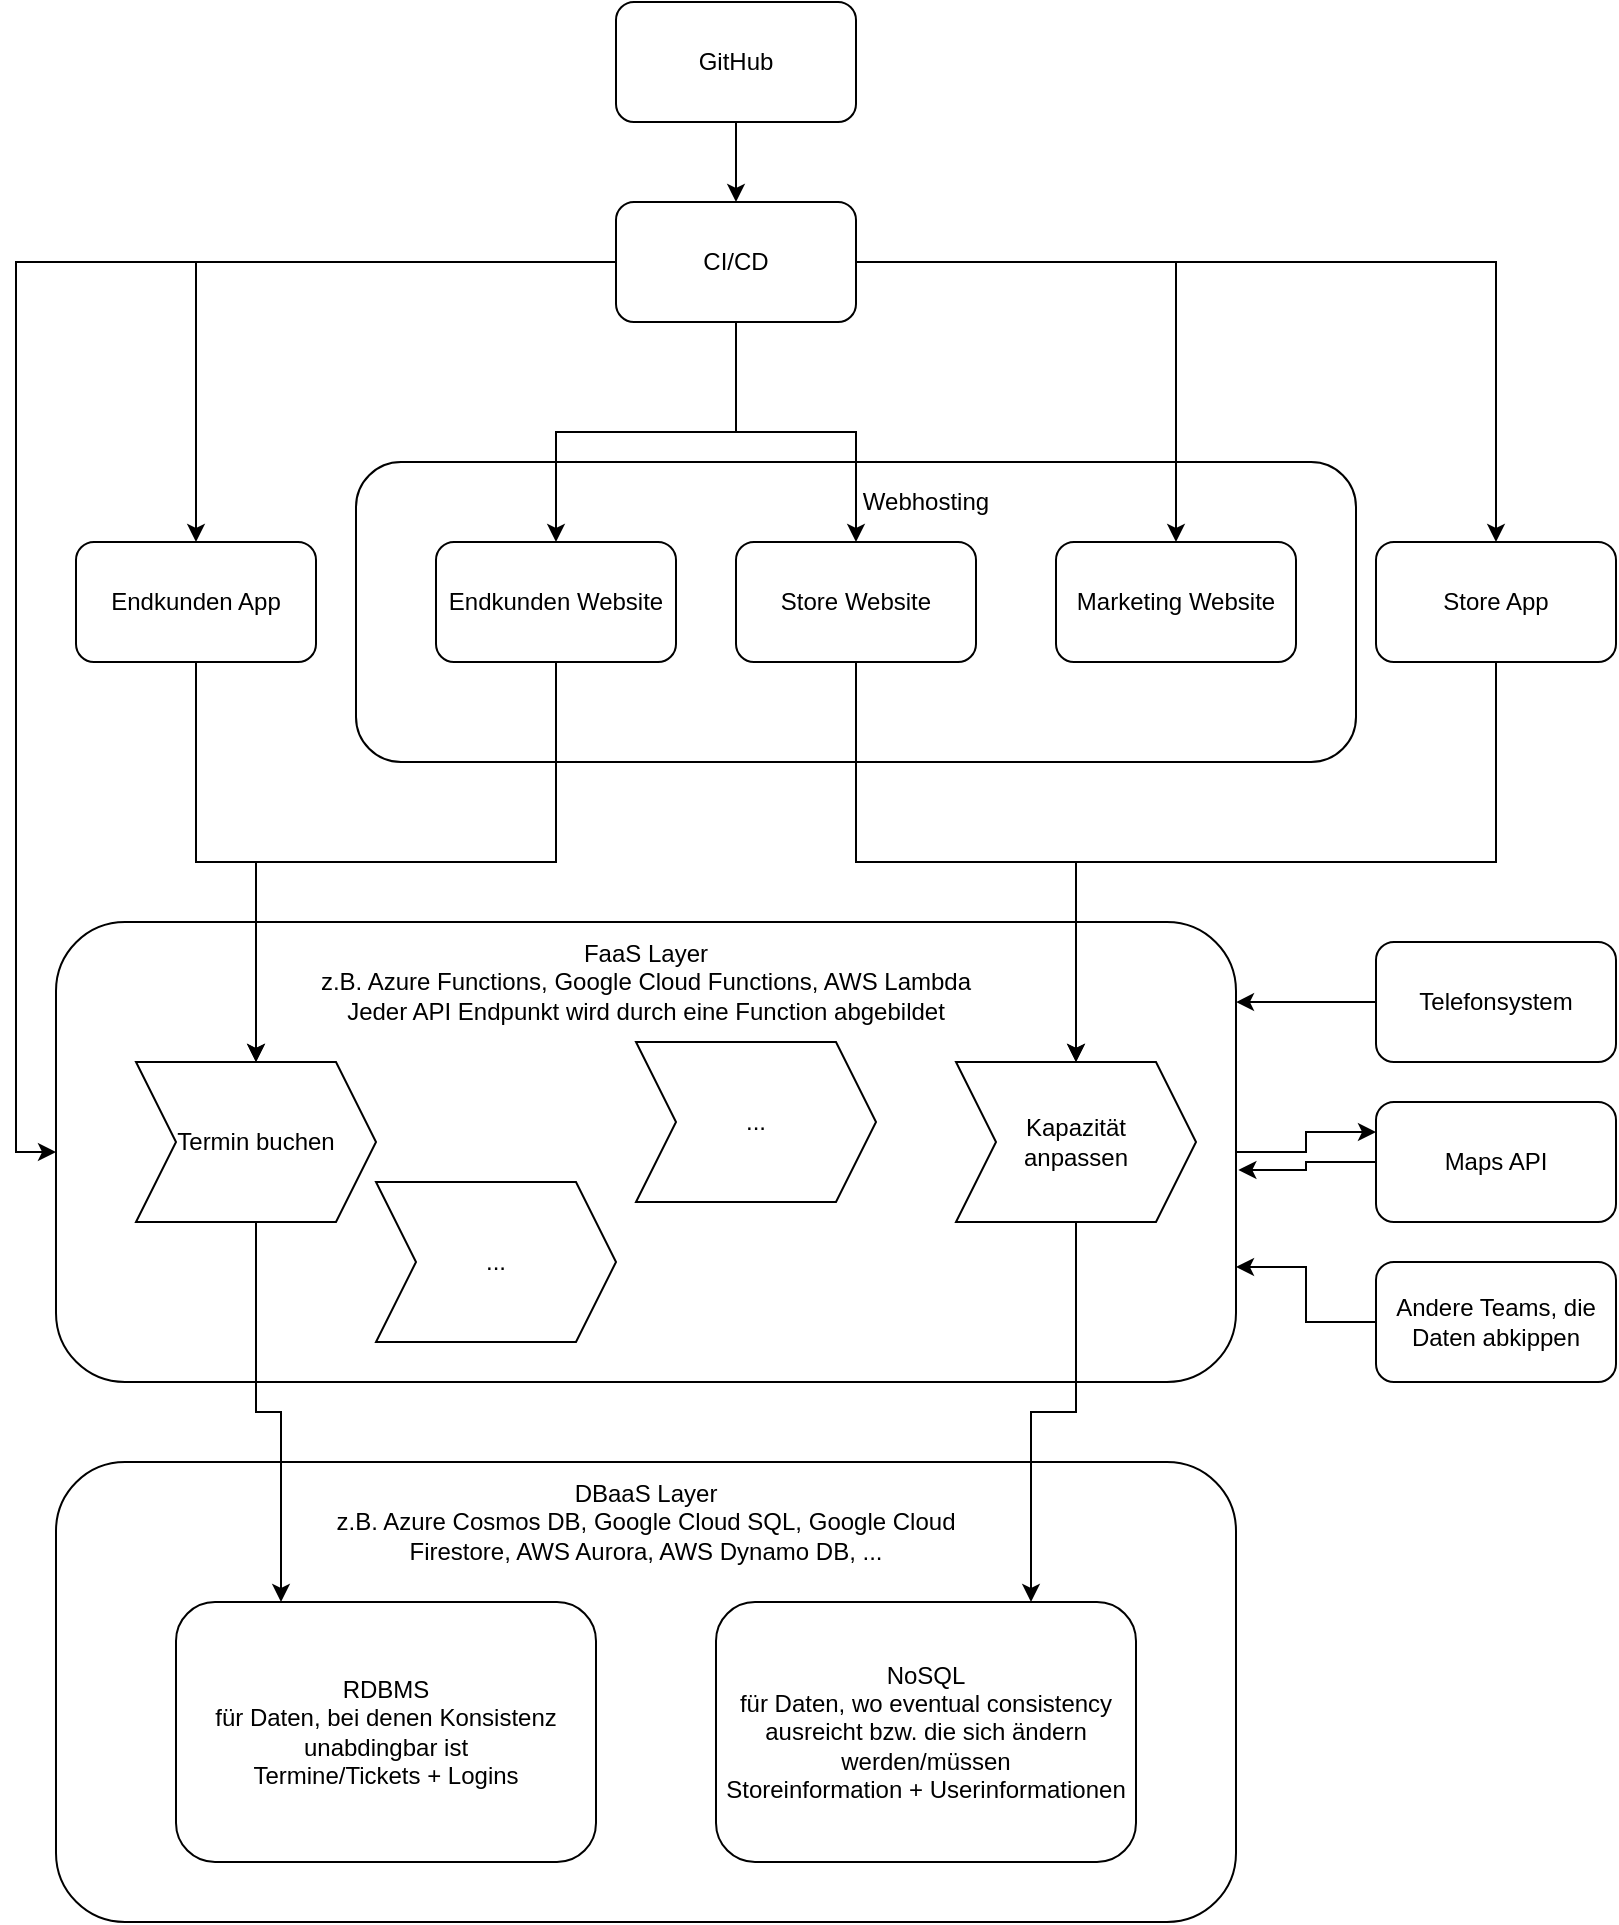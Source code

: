 <mxfile version="12.9.11" type="device"><diagram id="qhGdG2-YNOD1sdOZFEUk" name="Page-1"><mxGraphModel dx="1422" dy="755" grid="1" gridSize="10" guides="1" tooltips="1" connect="1" arrows="1" fold="1" page="1" pageScale="1" pageWidth="850" pageHeight="1100" math="0" shadow="0"><root><mxCell id="0"/><mxCell id="1" parent="0"/><mxCell id="n4FkI8B8FJE85atwleuI-1" value="" style="rounded=1;whiteSpace=wrap;html=1;" vertex="1" parent="1"><mxGeometry x="30" y="760" width="590" height="230" as="geometry"/></mxCell><mxCell id="n4FkI8B8FJE85atwleuI-3" value="&lt;div&gt;RDBMS&lt;/div&gt;&lt;div&gt;für Daten, bei denen Konsistenz unabdingbar ist&lt;br&gt;&lt;/div&gt;Termine/Tickets + Logins" style="rounded=1;whiteSpace=wrap;html=1;" vertex="1" parent="1"><mxGeometry x="90" y="830" width="210" height="130" as="geometry"/></mxCell><mxCell id="n4FkI8B8FJE85atwleuI-4" value="&lt;div&gt;NoSQL&lt;/div&gt;&lt;div&gt;für Daten, wo eventual consistency ausreicht bzw. die sich ändern werden/müssen&lt;br&gt;&lt;/div&gt;Storeinformation + Userinformationen" style="rounded=1;whiteSpace=wrap;html=1;" vertex="1" parent="1"><mxGeometry x="360" y="830" width="210" height="130" as="geometry"/></mxCell><mxCell id="n4FkI8B8FJE85atwleuI-5" value="&lt;div&gt;DBaaS Layer&lt;/div&gt;z.B. Azure Cosmos DB, Google Cloud SQL, Google Cloud Firestore, AWS Aurora, AWS Dynamo DB, ..." style="text;html=1;strokeColor=none;fillColor=none;align=center;verticalAlign=middle;whiteSpace=wrap;rounded=0;" vertex="1" parent="1"><mxGeometry x="160" y="780" width="330" height="20" as="geometry"/></mxCell><mxCell id="n4FkI8B8FJE85atwleuI-20" style="edgeStyle=orthogonalEdgeStyle;rounded=0;orthogonalLoop=1;jettySize=auto;html=1;entryX=0;entryY=0.25;entryDx=0;entryDy=0;" edge="1" parent="1" source="n4FkI8B8FJE85atwleuI-7" target="n4FkI8B8FJE85atwleuI-17"><mxGeometry relative="1" as="geometry"/></mxCell><mxCell id="n4FkI8B8FJE85atwleuI-7" value="" style="rounded=1;whiteSpace=wrap;html=1;" vertex="1" parent="1"><mxGeometry x="30" y="490" width="590" height="230" as="geometry"/></mxCell><mxCell id="n4FkI8B8FJE85atwleuI-8" value="&lt;div&gt;FaaS Layer&lt;/div&gt;&lt;div&gt;z.B. Azure Functions, Google Cloud Functions, AWS Lambda&lt;br&gt;&lt;/div&gt;&lt;div&gt;Jeder API Endpunkt wird durch eine Function abgebildet&lt;br&gt;&lt;/div&gt;" style="text;html=1;strokeColor=none;fillColor=none;align=center;verticalAlign=middle;whiteSpace=wrap;rounded=0;" vertex="1" parent="1"><mxGeometry x="160" y="510" width="330" height="20" as="geometry"/></mxCell><mxCell id="n4FkI8B8FJE85atwleuI-12" style="edgeStyle=orthogonalEdgeStyle;rounded=0;orthogonalLoop=1;jettySize=auto;html=1;entryX=0.25;entryY=0;entryDx=0;entryDy=0;" edge="1" parent="1" source="n4FkI8B8FJE85atwleuI-9" target="n4FkI8B8FJE85atwleuI-3"><mxGeometry relative="1" as="geometry"/></mxCell><mxCell id="n4FkI8B8FJE85atwleuI-9" value="Termin buchen" style="shape=step;perimeter=stepPerimeter;whiteSpace=wrap;html=1;fixedSize=1;" vertex="1" parent="1"><mxGeometry x="70" y="560" width="120" height="80" as="geometry"/></mxCell><mxCell id="n4FkI8B8FJE85atwleuI-11" style="edgeStyle=orthogonalEdgeStyle;rounded=0;orthogonalLoop=1;jettySize=auto;html=1;entryX=0.75;entryY=0;entryDx=0;entryDy=0;" edge="1" parent="1" source="n4FkI8B8FJE85atwleuI-10" target="n4FkI8B8FJE85atwleuI-4"><mxGeometry relative="1" as="geometry"/></mxCell><mxCell id="n4FkI8B8FJE85atwleuI-10" value="&lt;div&gt;Kapazität&lt;/div&gt;&lt;div&gt;anpassen&lt;/div&gt;" style="shape=step;perimeter=stepPerimeter;whiteSpace=wrap;html=1;fixedSize=1;" vertex="1" parent="1"><mxGeometry x="480" y="560" width="120" height="80" as="geometry"/></mxCell><mxCell id="n4FkI8B8FJE85atwleuI-13" value="..." style="shape=step;perimeter=stepPerimeter;whiteSpace=wrap;html=1;fixedSize=1;" vertex="1" parent="1"><mxGeometry x="190" y="620" width="120" height="80" as="geometry"/></mxCell><mxCell id="n4FkI8B8FJE85atwleuI-14" value="..." style="shape=step;perimeter=stepPerimeter;whiteSpace=wrap;html=1;fixedSize=1;" vertex="1" parent="1"><mxGeometry x="320" y="550" width="120" height="80" as="geometry"/></mxCell><mxCell id="n4FkI8B8FJE85atwleuI-16" style="edgeStyle=orthogonalEdgeStyle;rounded=0;orthogonalLoop=1;jettySize=auto;html=1;entryX=1;entryY=0.174;entryDx=0;entryDy=0;entryPerimeter=0;" edge="1" parent="1" source="n4FkI8B8FJE85atwleuI-15" target="n4FkI8B8FJE85atwleuI-7"><mxGeometry relative="1" as="geometry"/></mxCell><mxCell id="n4FkI8B8FJE85atwleuI-15" value="Telefonsystem" style="rounded=1;whiteSpace=wrap;html=1;" vertex="1" parent="1"><mxGeometry x="690" y="500" width="120" height="60" as="geometry"/></mxCell><mxCell id="n4FkI8B8FJE85atwleuI-21" style="edgeStyle=orthogonalEdgeStyle;rounded=0;orthogonalLoop=1;jettySize=auto;html=1;entryX=1.002;entryY=0.539;entryDx=0;entryDy=0;entryPerimeter=0;" edge="1" parent="1" source="n4FkI8B8FJE85atwleuI-17" target="n4FkI8B8FJE85atwleuI-7"><mxGeometry relative="1" as="geometry"/></mxCell><mxCell id="n4FkI8B8FJE85atwleuI-17" value="Maps API" style="rounded=1;whiteSpace=wrap;html=1;" vertex="1" parent="1"><mxGeometry x="690" y="580" width="120" height="60" as="geometry"/></mxCell><mxCell id="n4FkI8B8FJE85atwleuI-23" style="edgeStyle=orthogonalEdgeStyle;rounded=0;orthogonalLoop=1;jettySize=auto;html=1;entryX=1;entryY=0.75;entryDx=0;entryDy=0;" edge="1" parent="1" source="n4FkI8B8FJE85atwleuI-22" target="n4FkI8B8FJE85atwleuI-7"><mxGeometry relative="1" as="geometry"/></mxCell><mxCell id="n4FkI8B8FJE85atwleuI-22" value="Andere Teams, die Daten abkippen" style="rounded=1;whiteSpace=wrap;html=1;" vertex="1" parent="1"><mxGeometry x="690" y="660" width="120" height="60" as="geometry"/></mxCell><mxCell id="n4FkI8B8FJE85atwleuI-25" style="edgeStyle=orthogonalEdgeStyle;rounded=0;orthogonalLoop=1;jettySize=auto;html=1;entryX=0.5;entryY=0;entryDx=0;entryDy=0;" edge="1" parent="1" source="n4FkI8B8FJE85atwleuI-24" target="n4FkI8B8FJE85atwleuI-9"><mxGeometry relative="1" as="geometry"/></mxCell><mxCell id="n4FkI8B8FJE85atwleuI-24" value="Endkunden App" style="rounded=1;whiteSpace=wrap;html=1;" vertex="1" parent="1"><mxGeometry x="40" y="300" width="120" height="60" as="geometry"/></mxCell><mxCell id="n4FkI8B8FJE85atwleuI-28" value="" style="rounded=1;whiteSpace=wrap;html=1;" vertex="1" parent="1"><mxGeometry x="180" y="260" width="500" height="150" as="geometry"/></mxCell><mxCell id="n4FkI8B8FJE85atwleuI-30" style="edgeStyle=orthogonalEdgeStyle;rounded=0;orthogonalLoop=1;jettySize=auto;html=1;entryX=0.5;entryY=0;entryDx=0;entryDy=0;" edge="1" parent="1" source="n4FkI8B8FJE85atwleuI-29" target="n4FkI8B8FJE85atwleuI-9"><mxGeometry relative="1" as="geometry"><Array as="points"><mxPoint x="280" y="460"/><mxPoint x="130" y="460"/></Array></mxGeometry></mxCell><mxCell id="n4FkI8B8FJE85atwleuI-29" value="Endkunden Website" style="rounded=1;whiteSpace=wrap;html=1;" vertex="1" parent="1"><mxGeometry x="220" y="300" width="120" height="60" as="geometry"/></mxCell><mxCell id="n4FkI8B8FJE85atwleuI-33" style="edgeStyle=orthogonalEdgeStyle;rounded=0;orthogonalLoop=1;jettySize=auto;html=1;entryX=0.5;entryY=0;entryDx=0;entryDy=0;" edge="1" parent="1" source="n4FkI8B8FJE85atwleuI-32" target="n4FkI8B8FJE85atwleuI-10"><mxGeometry relative="1" as="geometry"/></mxCell><mxCell id="n4FkI8B8FJE85atwleuI-32" value="Store Website" style="rounded=1;whiteSpace=wrap;html=1;" vertex="1" parent="1"><mxGeometry x="370" y="300" width="120" height="60" as="geometry"/></mxCell><mxCell id="n4FkI8B8FJE85atwleuI-35" style="edgeStyle=orthogonalEdgeStyle;rounded=0;orthogonalLoop=1;jettySize=auto;html=1;entryX=0.5;entryY=0;entryDx=0;entryDy=0;" edge="1" parent="1" source="n4FkI8B8FJE85atwleuI-34" target="n4FkI8B8FJE85atwleuI-10"><mxGeometry relative="1" as="geometry"><Array as="points"><mxPoint x="750" y="460"/><mxPoint x="540" y="460"/></Array></mxGeometry></mxCell><mxCell id="n4FkI8B8FJE85atwleuI-34" value="Store App" style="rounded=1;whiteSpace=wrap;html=1;" vertex="1" parent="1"><mxGeometry x="690" y="300" width="120" height="60" as="geometry"/></mxCell><mxCell id="n4FkI8B8FJE85atwleuI-36" value="Webhosting" style="text;html=1;strokeColor=none;fillColor=none;align=center;verticalAlign=middle;whiteSpace=wrap;rounded=0;" vertex="1" parent="1"><mxGeometry x="445" y="270" width="40" height="20" as="geometry"/></mxCell><mxCell id="n4FkI8B8FJE85atwleuI-39" style="edgeStyle=orthogonalEdgeStyle;rounded=0;orthogonalLoop=1;jettySize=auto;html=1;entryX=0.5;entryY=0;entryDx=0;entryDy=0;" edge="1" parent="1" source="n4FkI8B8FJE85atwleuI-37" target="n4FkI8B8FJE85atwleuI-38"><mxGeometry relative="1" as="geometry"/></mxCell><mxCell id="n4FkI8B8FJE85atwleuI-37" value="GitHub" style="rounded=1;whiteSpace=wrap;html=1;" vertex="1" parent="1"><mxGeometry x="310" y="30" width="120" height="60" as="geometry"/></mxCell><mxCell id="n4FkI8B8FJE85atwleuI-40" style="edgeStyle=orthogonalEdgeStyle;rounded=0;orthogonalLoop=1;jettySize=auto;html=1;entryX=0.5;entryY=0;entryDx=0;entryDy=0;" edge="1" parent="1" source="n4FkI8B8FJE85atwleuI-38" target="n4FkI8B8FJE85atwleuI-24"><mxGeometry relative="1" as="geometry"/></mxCell><mxCell id="n4FkI8B8FJE85atwleuI-41" style="edgeStyle=orthogonalEdgeStyle;rounded=0;orthogonalLoop=1;jettySize=auto;html=1;entryX=0.5;entryY=0;entryDx=0;entryDy=0;" edge="1" parent="1" source="n4FkI8B8FJE85atwleuI-38" target="n4FkI8B8FJE85atwleuI-29"><mxGeometry relative="1" as="geometry"/></mxCell><mxCell id="n4FkI8B8FJE85atwleuI-42" style="edgeStyle=orthogonalEdgeStyle;rounded=0;orthogonalLoop=1;jettySize=auto;html=1;entryX=0.5;entryY=0;entryDx=0;entryDy=0;" edge="1" parent="1" source="n4FkI8B8FJE85atwleuI-38" target="n4FkI8B8FJE85atwleuI-32"><mxGeometry relative="1" as="geometry"/></mxCell><mxCell id="n4FkI8B8FJE85atwleuI-44" style="edgeStyle=orthogonalEdgeStyle;rounded=0;orthogonalLoop=1;jettySize=auto;html=1;entryX=0.5;entryY=0;entryDx=0;entryDy=0;" edge="1" parent="1" source="n4FkI8B8FJE85atwleuI-38" target="n4FkI8B8FJE85atwleuI-43"><mxGeometry relative="1" as="geometry"/></mxCell><mxCell id="n4FkI8B8FJE85atwleuI-45" style="edgeStyle=orthogonalEdgeStyle;rounded=0;orthogonalLoop=1;jettySize=auto;html=1;entryX=0.5;entryY=0;entryDx=0;entryDy=0;" edge="1" parent="1" source="n4FkI8B8FJE85atwleuI-38" target="n4FkI8B8FJE85atwleuI-34"><mxGeometry relative="1" as="geometry"/></mxCell><mxCell id="n4FkI8B8FJE85atwleuI-46" style="edgeStyle=orthogonalEdgeStyle;rounded=0;orthogonalLoop=1;jettySize=auto;html=1;entryX=0;entryY=0.5;entryDx=0;entryDy=0;" edge="1" parent="1" source="n4FkI8B8FJE85atwleuI-38" target="n4FkI8B8FJE85atwleuI-7"><mxGeometry relative="1" as="geometry"><Array as="points"><mxPoint x="10" y="160"/><mxPoint x="10" y="605"/></Array></mxGeometry></mxCell><mxCell id="n4FkI8B8FJE85atwleuI-38" value="CI/CD" style="rounded=1;whiteSpace=wrap;html=1;" vertex="1" parent="1"><mxGeometry x="310" y="130" width="120" height="60" as="geometry"/></mxCell><mxCell id="n4FkI8B8FJE85atwleuI-43" value="Marketing Website" style="rounded=1;whiteSpace=wrap;html=1;" vertex="1" parent="1"><mxGeometry x="530" y="300" width="120" height="60" as="geometry"/></mxCell></root></mxGraphModel></diagram></mxfile>